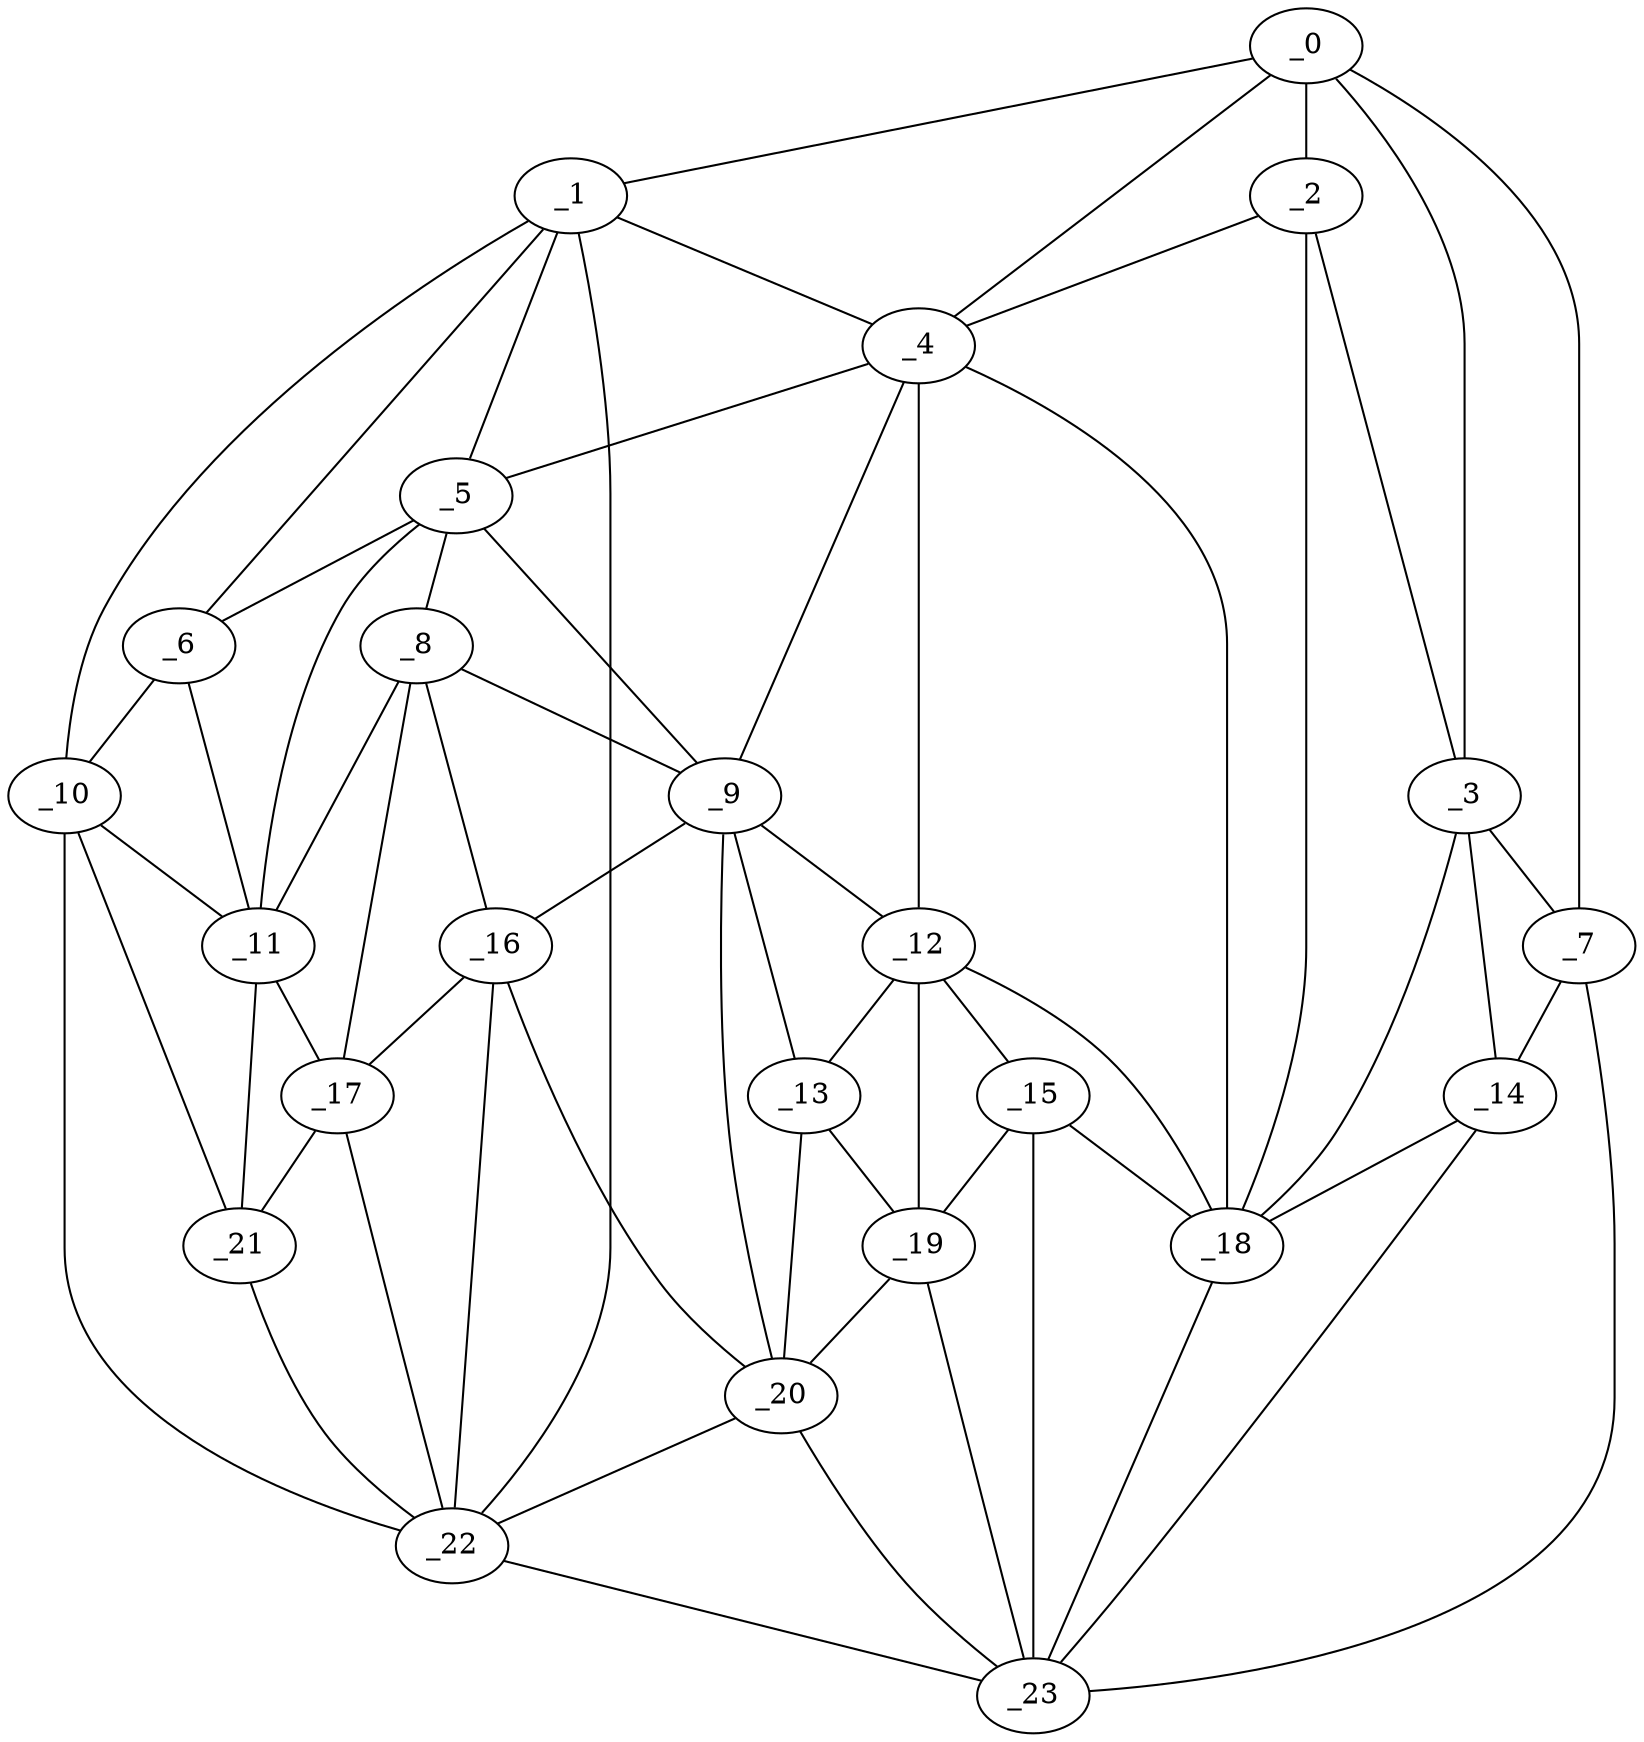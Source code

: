 graph "obj33__165.gxl" {
	_0	 [x=42,
		y=55];
	_1	 [x=43,
		y=124];
	_0 -- _1	 [valence=1];
	_2	 [x=51,
		y=49];
	_0 -- _2	 [valence=2];
	_3	 [x=56,
		y=36];
	_0 -- _3	 [valence=1];
	_4	 [x=57,
		y=69];
	_0 -- _4	 [valence=1];
	_7	 [x=67,
		y=2];
	_0 -- _7	 [valence=1];
	_1 -- _4	 [valence=2];
	_5	 [x=62,
		y=102];
	_1 -- _5	 [valence=2];
	_6	 [x=62,
		y=111];
	_1 -- _6	 [valence=2];
	_10	 [x=69,
		y=112];
	_1 -- _10	 [valence=2];
	_22	 [x=88,
		y=122];
	_1 -- _22	 [valence=1];
	_2 -- _3	 [valence=1];
	_2 -- _4	 [valence=1];
	_18	 [x=81,
		y=48];
	_2 -- _18	 [valence=2];
	_3 -- _7	 [valence=2];
	_14	 [x=77,
		y=35];
	_3 -- _14	 [valence=2];
	_3 -- _18	 [valence=1];
	_4 -- _5	 [valence=2];
	_9	 [x=69,
		y=89];
	_4 -- _9	 [valence=1];
	_12	 [x=72,
		y=72];
	_4 -- _12	 [valence=2];
	_4 -- _18	 [valence=2];
	_5 -- _6	 [valence=1];
	_8	 [x=68,
		y=96];
	_5 -- _8	 [valence=1];
	_5 -- _9	 [valence=2];
	_11	 [x=70,
		y=109];
	_5 -- _11	 [valence=2];
	_6 -- _10	 [valence=2];
	_6 -- _11	 [valence=1];
	_7 -- _14	 [valence=1];
	_23	 [x=91,
		y=54];
	_7 -- _23	 [valence=1];
	_8 -- _9	 [valence=1];
	_8 -- _11	 [valence=2];
	_16	 [x=80,
		y=96];
	_8 -- _16	 [valence=2];
	_17	 [x=80,
		y=107];
	_8 -- _17	 [valence=1];
	_9 -- _12	 [valence=2];
	_13	 [x=75,
		y=83];
	_9 -- _13	 [valence=2];
	_9 -- _16	 [valence=1];
	_20	 [x=81,
		y=86];
	_9 -- _20	 [valence=2];
	_10 -- _11	 [valence=1];
	_21	 [x=81,
		y=112];
	_10 -- _21	 [valence=2];
	_10 -- _22	 [valence=2];
	_11 -- _17	 [valence=2];
	_11 -- _21	 [valence=2];
	_12 -- _13	 [valence=2];
	_15	 [x=78,
		y=69];
	_12 -- _15	 [valence=2];
	_12 -- _18	 [valence=2];
	_19	 [x=81,
		y=77];
	_12 -- _19	 [valence=2];
	_13 -- _19	 [valence=2];
	_13 -- _20	 [valence=2];
	_14 -- _18	 [valence=2];
	_14 -- _23	 [valence=1];
	_15 -- _18	 [valence=2];
	_15 -- _19	 [valence=2];
	_15 -- _23	 [valence=2];
	_16 -- _17	 [valence=2];
	_16 -- _20	 [valence=2];
	_16 -- _22	 [valence=2];
	_17 -- _21	 [valence=2];
	_17 -- _22	 [valence=2];
	_18 -- _23	 [valence=2];
	_19 -- _20	 [valence=1];
	_19 -- _23	 [valence=2];
	_20 -- _22	 [valence=2];
	_20 -- _23	 [valence=1];
	_21 -- _22	 [valence=2];
	_22 -- _23	 [valence=1];
}
